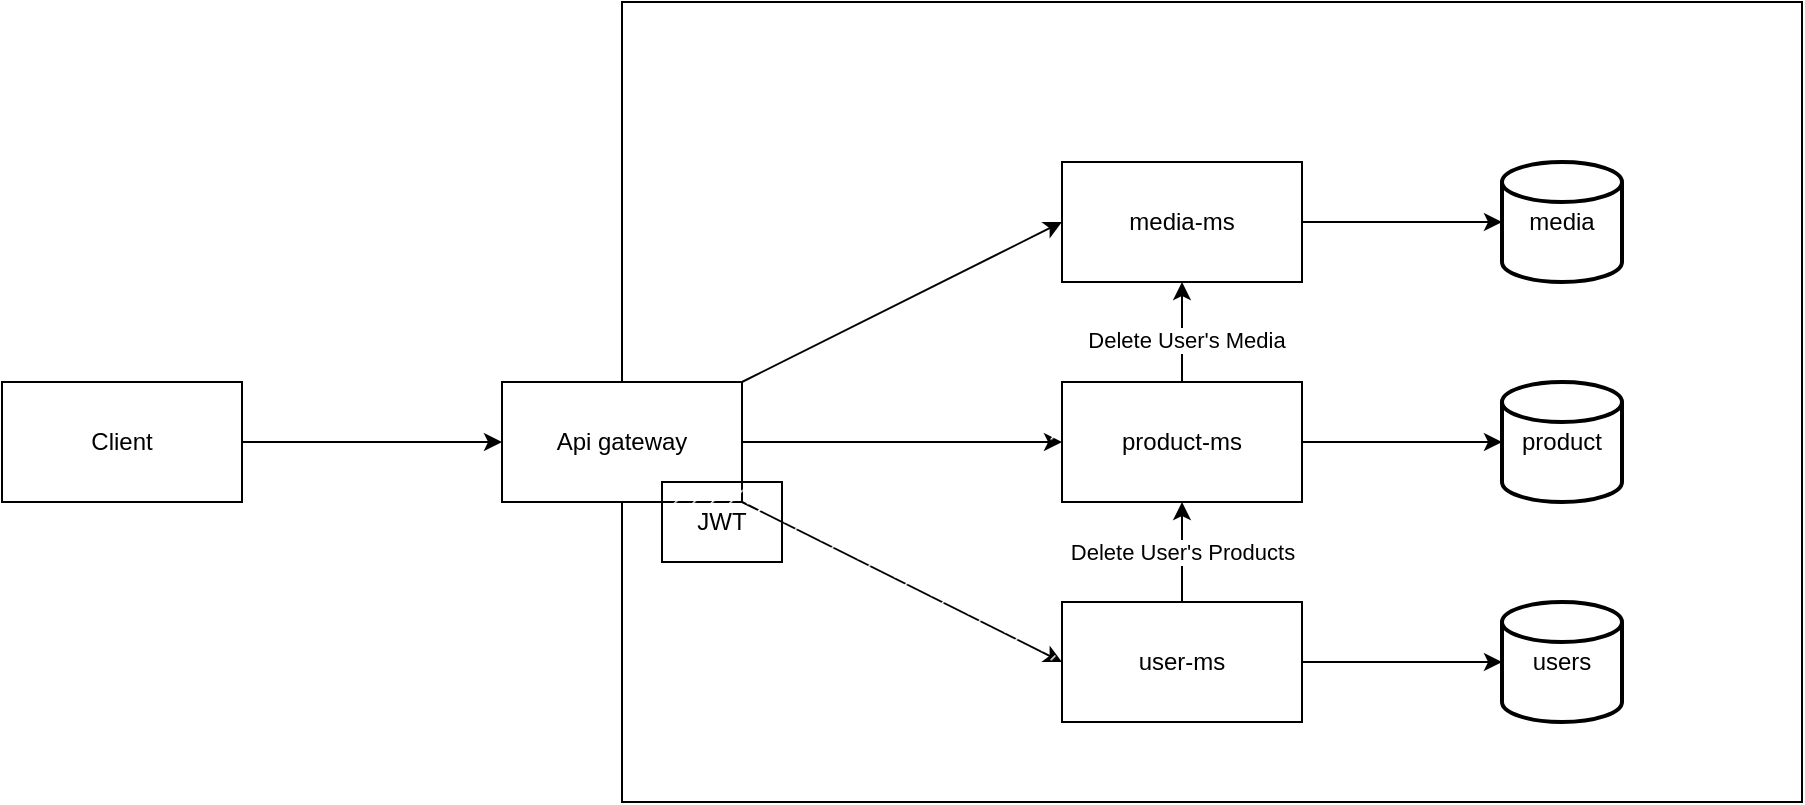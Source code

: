 <mxfile>
    <diagram id="FkKGLEkpHspD69uRJxVb" name="Page-1">
        <mxGraphModel dx="942" dy="649" grid="1" gridSize="20" guides="1" tooltips="1" connect="1" arrows="1" fold="1" page="0" pageScale="1" pageWidth="850" pageHeight="1100" background="none" math="0" shadow="0">
            <root>
                <mxCell id="0"/>
                <mxCell id="1" parent="0"/>
                <mxCell id="4" style="edgeStyle=none;html=1;" edge="1" parent="1" source="2" target="3">
                    <mxGeometry relative="1" as="geometry"/>
                </mxCell>
                <mxCell id="2" value="Client" style="rounded=0;whiteSpace=wrap;html=1;" vertex="1" parent="1">
                    <mxGeometry x="90" y="350" width="120" height="60" as="geometry"/>
                </mxCell>
                <mxCell id="7" style="edgeStyle=none;html=1;entryX=0;entryY=0.5;entryDx=0;entryDy=0;" edge="1" parent="1" source="3" target="6">
                    <mxGeometry relative="1" as="geometry"/>
                </mxCell>
                <mxCell id="9" style="edgeStyle=none;html=1;entryX=0;entryY=0.5;entryDx=0;entryDy=0;" edge="1" parent="1" source="3" target="8">
                    <mxGeometry relative="1" as="geometry"/>
                </mxCell>
                <mxCell id="5" value="" style="rounded=0;whiteSpace=wrap;html=1;glass=0;fillStyle=dashed;" vertex="1" parent="1">
                    <mxGeometry x="400" y="160" width="590" height="400" as="geometry"/>
                </mxCell>
                <mxCell id="19" style="edgeStyle=none;html=1;entryX=0;entryY=0.5;entryDx=0;entryDy=0;entryPerimeter=0;" edge="1" parent="1" source="6" target="18">
                    <mxGeometry relative="1" as="geometry"/>
                </mxCell>
                <mxCell id="29" value="Delete User's Products" style="edgeStyle=none;html=1;entryX=0.5;entryY=1;entryDx=0;entryDy=0;" edge="1" parent="1" source="6" target="8">
                    <mxGeometry relative="1" as="geometry"/>
                </mxCell>
                <mxCell id="6" value="user-ms" style="rounded=0;whiteSpace=wrap;html=1;glass=0;sketch=0;fillStyle=dashed;" vertex="1" parent="1">
                    <mxGeometry x="620" y="460" width="120" height="60" as="geometry"/>
                </mxCell>
                <mxCell id="21" style="edgeStyle=none;html=1;entryX=0;entryY=0.5;entryDx=0;entryDy=0;entryPerimeter=0;" edge="1" parent="1" source="8" target="20">
                    <mxGeometry relative="1" as="geometry"/>
                </mxCell>
                <mxCell id="8" value="product-ms" style="whiteSpace=wrap;html=1;rounded=0;glass=0;sketch=0;fillStyle=dashed;" vertex="1" parent="1">
                    <mxGeometry x="620" y="350" width="120" height="60" as="geometry"/>
                </mxCell>
                <mxCell id="11" style="edgeStyle=none;html=1;entryX=0;entryY=0.5;entryDx=0;entryDy=0;" edge="1" parent="1" source="3" target="10">
                    <mxGeometry relative="1" as="geometry"/>
                </mxCell>
                <mxCell id="3" value="Api gateway" style="whiteSpace=wrap;html=1;" vertex="1" parent="1">
                    <mxGeometry x="340" y="350" width="120" height="60" as="geometry"/>
                </mxCell>
                <mxCell id="23" style="edgeStyle=none;html=1;entryX=0;entryY=0.5;entryDx=0;entryDy=0;entryPerimeter=0;" edge="1" parent="1" source="10" target="22">
                    <mxGeometry relative="1" as="geometry"/>
                </mxCell>
                <mxCell id="10" value="media-ms" style="whiteSpace=wrap;html=1;rounded=0;glass=0;sketch=0;fillStyle=dashed;" vertex="1" parent="1">
                    <mxGeometry x="620" y="240" width="120" height="60" as="geometry"/>
                </mxCell>
                <mxCell id="14" value="JWT" style="rounded=0;whiteSpace=wrap;html=1;glass=0;sketch=0;fillStyle=dashed;" vertex="1" parent="1">
                    <mxGeometry x="420" y="400" width="60" height="40" as="geometry"/>
                </mxCell>
                <mxCell id="18" value="users" style="strokeWidth=2;html=1;shape=mxgraph.flowchart.database;whiteSpace=wrap;rounded=0;glass=0;sketch=0;fillStyle=dashed;" vertex="1" parent="1">
                    <mxGeometry x="840" y="460" width="60" height="60" as="geometry"/>
                </mxCell>
                <mxCell id="20" value="product" style="strokeWidth=2;html=1;shape=mxgraph.flowchart.database;whiteSpace=wrap;rounded=0;glass=0;sketch=0;fillStyle=dashed;" vertex="1" parent="1">
                    <mxGeometry x="840" y="350" width="60" height="60" as="geometry"/>
                </mxCell>
                <mxCell id="22" value="media" style="strokeWidth=2;html=1;shape=mxgraph.flowchart.database;whiteSpace=wrap;rounded=0;glass=0;sketch=0;fillStyle=dashed;" vertex="1" parent="1">
                    <mxGeometry x="840" y="240" width="60" height="60" as="geometry"/>
                </mxCell>
                <mxCell id="33" value="&lt;br&gt;&lt;br style=&quot;border-color: rgb(0, 0, 0); color: rgb(240, 240, 240); font-family: Helvetica; font-size: 11px; font-style: normal; font-variant-ligatures: normal; font-variant-caps: normal; font-weight: 400; letter-spacing: normal; orphans: 2; text-align: center; text-indent: 0px; text-transform: none; widows: 2; word-spacing: 0px; -webkit-text-stroke-width: 0px; text-decoration-thickness: initial; text-decoration-style: initial; text-decoration-color: initial;&quot;&gt;&lt;br&gt;" style="edgeStyle=none;html=1;entryX=0.5;entryY=1;entryDx=0;entryDy=0;" edge="1" parent="1" source="8" target="10">
                    <mxGeometry relative="1" as="geometry"/>
                </mxCell>
                <mxCell id="38" value="Delete User's Media" style="edgeLabel;html=1;align=center;verticalAlign=middle;resizable=0;points=[];" vertex="1" connectable="0" parent="33">
                    <mxGeometry x="-0.507" y="-2" relative="1" as="geometry">
                        <mxPoint y="-9" as="offset"/>
                    </mxGeometry>
                </mxCell>
            </root>
        </mxGraphModel>
    </diagram>
</mxfile>